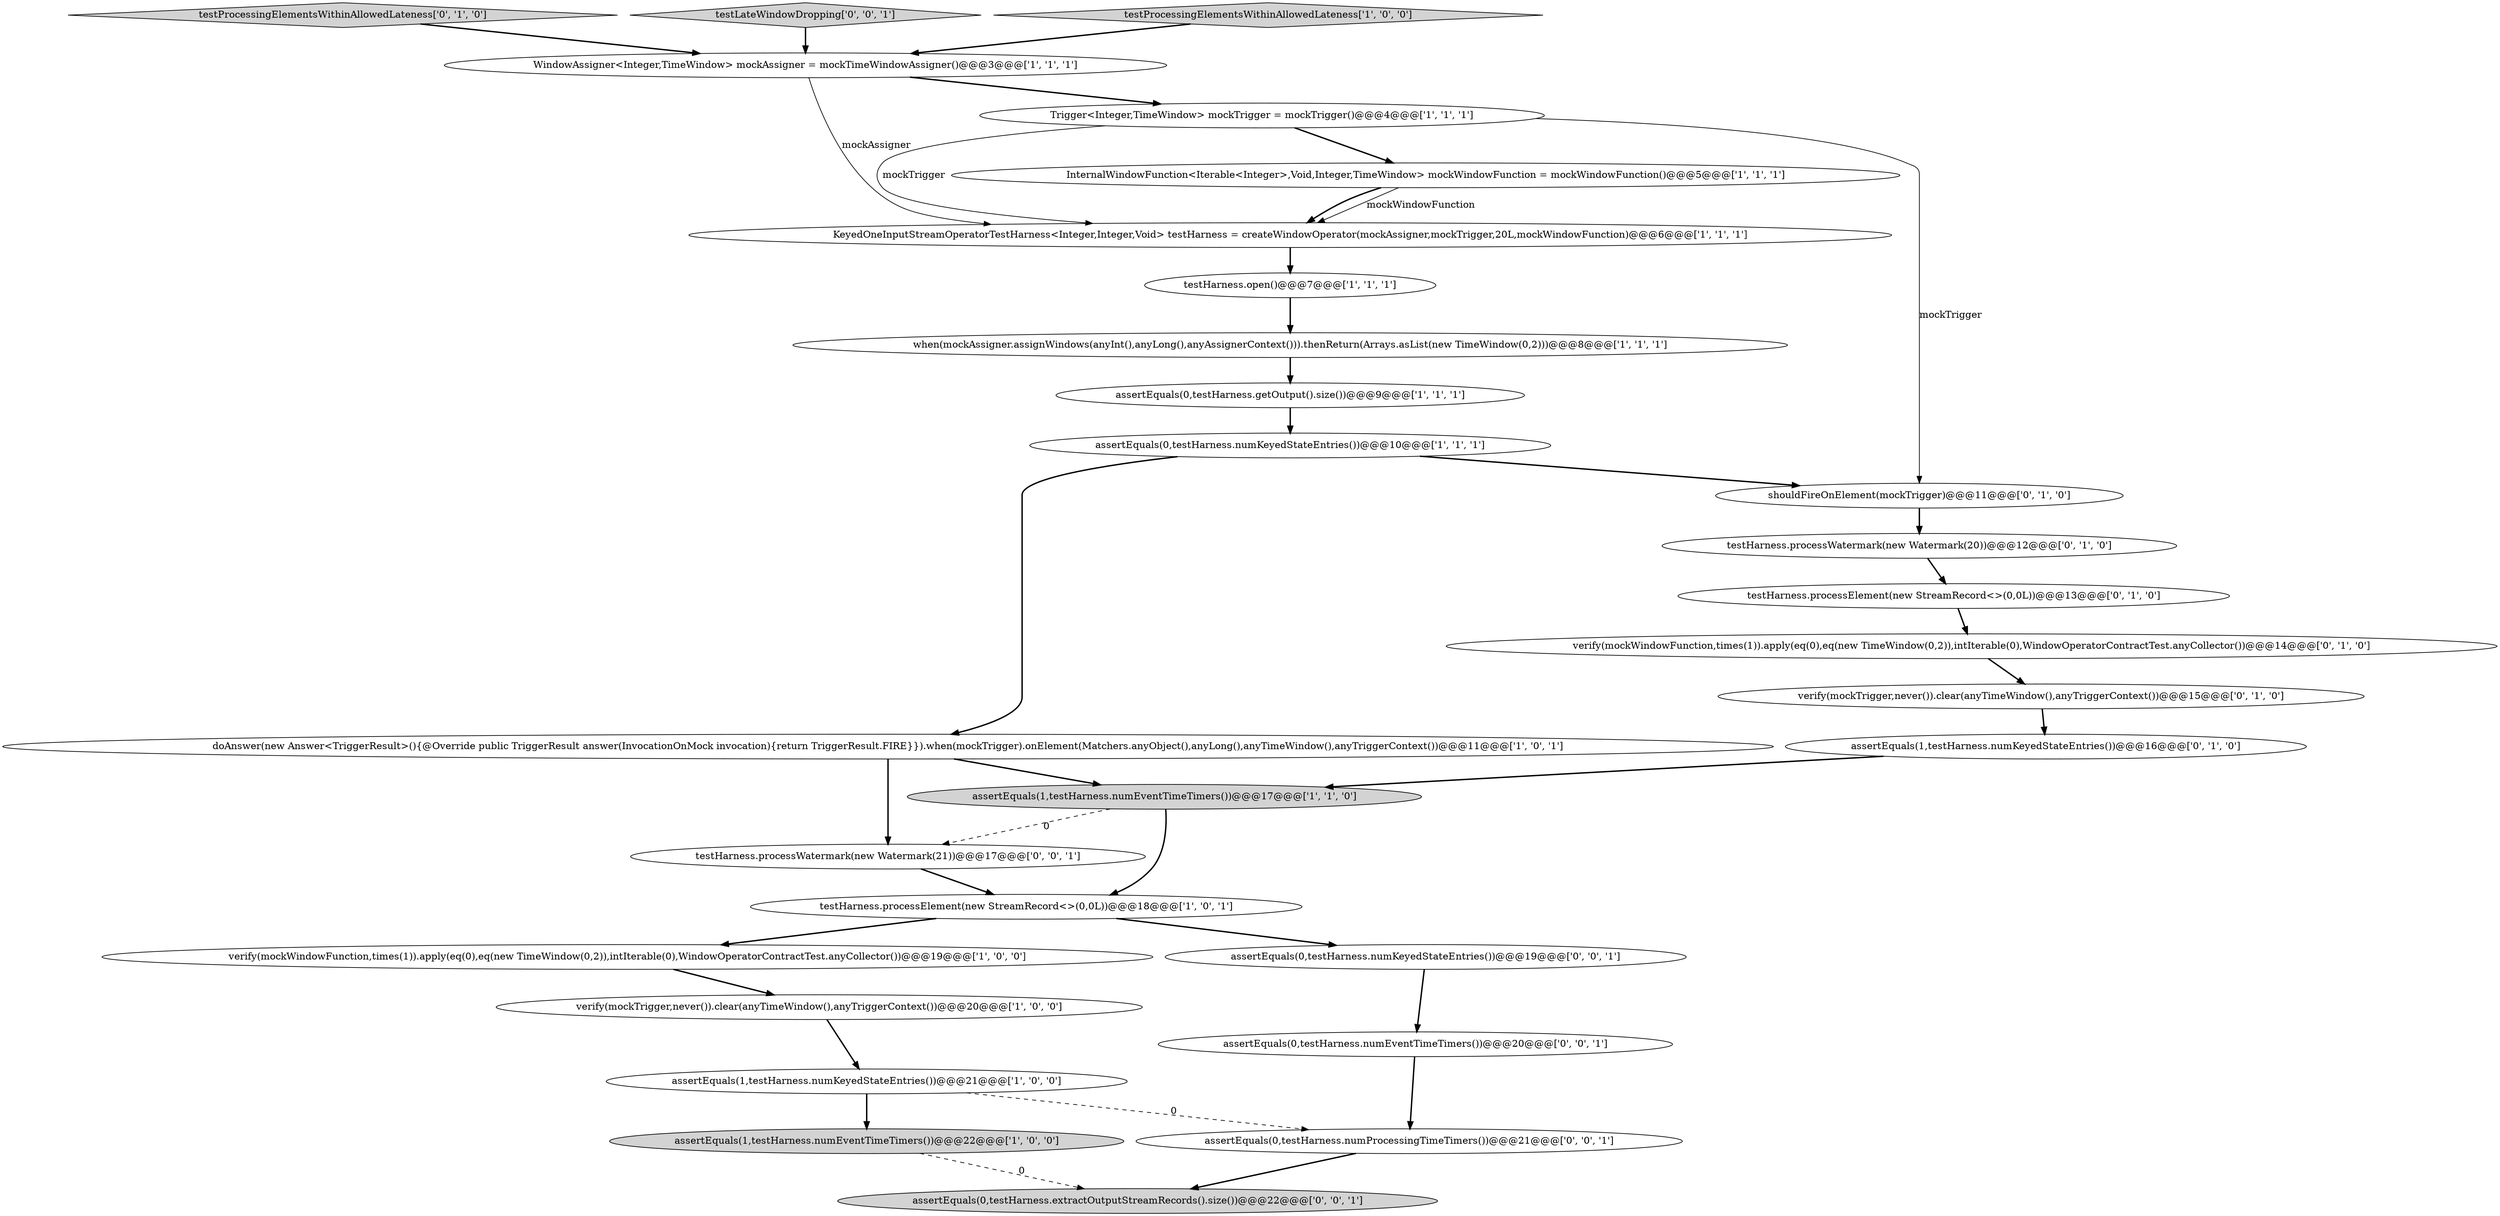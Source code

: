 digraph {
13 [style = filled, label = "assertEquals(0,testHarness.getOutput().size())@@@9@@@['1', '1', '1']", fillcolor = white, shape = ellipse image = "AAA0AAABBB1BBB"];
20 [style = filled, label = "testProcessingElementsWithinAllowedLateness['0', '1', '0']", fillcolor = lightgray, shape = diamond image = "AAA0AAABBB2BBB"];
5 [style = filled, label = "doAnswer(new Answer<TriggerResult>(){@Override public TriggerResult answer(InvocationOnMock invocation){return TriggerResult.FIRE}}).when(mockTrigger).onElement(Matchers.anyObject(),anyLong(),anyTimeWindow(),anyTriggerContext())@@@11@@@['1', '0', '1']", fillcolor = white, shape = ellipse image = "AAA0AAABBB1BBB"];
4 [style = filled, label = "verify(mockTrigger,never()).clear(anyTimeWindow(),anyTriggerContext())@@@20@@@['1', '0', '0']", fillcolor = white, shape = ellipse image = "AAA0AAABBB1BBB"];
1 [style = filled, label = "InternalWindowFunction<Iterable<Integer>,Void,Integer,TimeWindow> mockWindowFunction = mockWindowFunction()@@@5@@@['1', '1', '1']", fillcolor = white, shape = ellipse image = "AAA0AAABBB1BBB"];
7 [style = filled, label = "KeyedOneInputStreamOperatorTestHarness<Integer,Integer,Void> testHarness = createWindowOperator(mockAssigner,mockTrigger,20L,mockWindowFunction)@@@6@@@['1', '1', '1']", fillcolor = white, shape = ellipse image = "AAA0AAABBB1BBB"];
22 [style = filled, label = "shouldFireOnElement(mockTrigger)@@@11@@@['0', '1', '0']", fillcolor = white, shape = ellipse image = "AAA0AAABBB2BBB"];
25 [style = filled, label = "assertEquals(0,testHarness.numProcessingTimeTimers())@@@21@@@['0', '0', '1']", fillcolor = white, shape = ellipse image = "AAA0AAABBB3BBB"];
9 [style = filled, label = "verify(mockWindowFunction,times(1)).apply(eq(0),eq(new TimeWindow(0,2)),intIterable(0),WindowOperatorContractTest.anyCollector())@@@19@@@['1', '0', '0']", fillcolor = white, shape = ellipse image = "AAA0AAABBB1BBB"];
24 [style = filled, label = "testLateWindowDropping['0', '0', '1']", fillcolor = lightgray, shape = diamond image = "AAA0AAABBB3BBB"];
15 [style = filled, label = "assertEquals(1,testHarness.numKeyedStateEntries())@@@21@@@['1', '0', '0']", fillcolor = white, shape = ellipse image = "AAA0AAABBB1BBB"];
11 [style = filled, label = "testHarness.processElement(new StreamRecord<>(0,0L))@@@18@@@['1', '0', '1']", fillcolor = white, shape = ellipse image = "AAA0AAABBB1BBB"];
2 [style = filled, label = "Trigger<Integer,TimeWindow> mockTrigger = mockTrigger()@@@4@@@['1', '1', '1']", fillcolor = white, shape = ellipse image = "AAA0AAABBB1BBB"];
3 [style = filled, label = "assertEquals(0,testHarness.numKeyedStateEntries())@@@10@@@['1', '1', '1']", fillcolor = white, shape = ellipse image = "AAA0AAABBB1BBB"];
21 [style = filled, label = "testHarness.processElement(new StreamRecord<>(0,0L))@@@13@@@['0', '1', '0']", fillcolor = white, shape = ellipse image = "AAA0AAABBB2BBB"];
6 [style = filled, label = "WindowAssigner<Integer,TimeWindow> mockAssigner = mockTimeWindowAssigner()@@@3@@@['1', '1', '1']", fillcolor = white, shape = ellipse image = "AAA0AAABBB1BBB"];
27 [style = filled, label = "assertEquals(0,testHarness.numKeyedStateEntries())@@@19@@@['0', '0', '1']", fillcolor = white, shape = ellipse image = "AAA0AAABBB3BBB"];
8 [style = filled, label = "when(mockAssigner.assignWindows(anyInt(),anyLong(),anyAssignerContext())).thenReturn(Arrays.asList(new TimeWindow(0,2)))@@@8@@@['1', '1', '1']", fillcolor = white, shape = ellipse image = "AAA0AAABBB1BBB"];
28 [style = filled, label = "testHarness.processWatermark(new Watermark(21))@@@17@@@['0', '0', '1']", fillcolor = white, shape = ellipse image = "AAA0AAABBB3BBB"];
26 [style = filled, label = "assertEquals(0,testHarness.numEventTimeTimers())@@@20@@@['0', '0', '1']", fillcolor = white, shape = ellipse image = "AAA0AAABBB3BBB"];
0 [style = filled, label = "testProcessingElementsWithinAllowedLateness['1', '0', '0']", fillcolor = lightgray, shape = diamond image = "AAA0AAABBB1BBB"];
23 [style = filled, label = "assertEquals(0,testHarness.extractOutputStreamRecords().size())@@@22@@@['0', '0', '1']", fillcolor = lightgray, shape = ellipse image = "AAA0AAABBB3BBB"];
14 [style = filled, label = "testHarness.open()@@@7@@@['1', '1', '1']", fillcolor = white, shape = ellipse image = "AAA0AAABBB1BBB"];
19 [style = filled, label = "assertEquals(1,testHarness.numKeyedStateEntries())@@@16@@@['0', '1', '0']", fillcolor = white, shape = ellipse image = "AAA0AAABBB2BBB"];
18 [style = filled, label = "verify(mockTrigger,never()).clear(anyTimeWindow(),anyTriggerContext())@@@15@@@['0', '1', '0']", fillcolor = white, shape = ellipse image = "AAA0AAABBB2BBB"];
12 [style = filled, label = "assertEquals(1,testHarness.numEventTimeTimers())@@@17@@@['1', '1', '0']", fillcolor = lightgray, shape = ellipse image = "AAA0AAABBB1BBB"];
16 [style = filled, label = "verify(mockWindowFunction,times(1)).apply(eq(0),eq(new TimeWindow(0,2)),intIterable(0),WindowOperatorContractTest.anyCollector())@@@14@@@['0', '1', '0']", fillcolor = white, shape = ellipse image = "AAA0AAABBB2BBB"];
17 [style = filled, label = "testHarness.processWatermark(new Watermark(20))@@@12@@@['0', '1', '0']", fillcolor = white, shape = ellipse image = "AAA0AAABBB2BBB"];
10 [style = filled, label = "assertEquals(1,testHarness.numEventTimeTimers())@@@22@@@['1', '0', '0']", fillcolor = lightgray, shape = ellipse image = "AAA0AAABBB1BBB"];
2->22 [style = solid, label="mockTrigger"];
15->10 [style = bold, label=""];
16->18 [style = bold, label=""];
19->12 [style = bold, label=""];
0->6 [style = bold, label=""];
25->23 [style = bold, label=""];
2->1 [style = bold, label=""];
2->7 [style = solid, label="mockTrigger"];
9->4 [style = bold, label=""];
28->11 [style = bold, label=""];
26->25 [style = bold, label=""];
4->15 [style = bold, label=""];
12->11 [style = bold, label=""];
18->19 [style = bold, label=""];
1->7 [style = solid, label="mockWindowFunction"];
20->6 [style = bold, label=""];
5->28 [style = bold, label=""];
11->9 [style = bold, label=""];
3->22 [style = bold, label=""];
1->7 [style = bold, label=""];
6->2 [style = bold, label=""];
7->14 [style = bold, label=""];
3->5 [style = bold, label=""];
6->7 [style = solid, label="mockAssigner"];
15->25 [style = dashed, label="0"];
13->3 [style = bold, label=""];
5->12 [style = bold, label=""];
12->28 [style = dashed, label="0"];
21->16 [style = bold, label=""];
22->17 [style = bold, label=""];
14->8 [style = bold, label=""];
24->6 [style = bold, label=""];
17->21 [style = bold, label=""];
10->23 [style = dashed, label="0"];
8->13 [style = bold, label=""];
11->27 [style = bold, label=""];
27->26 [style = bold, label=""];
}
